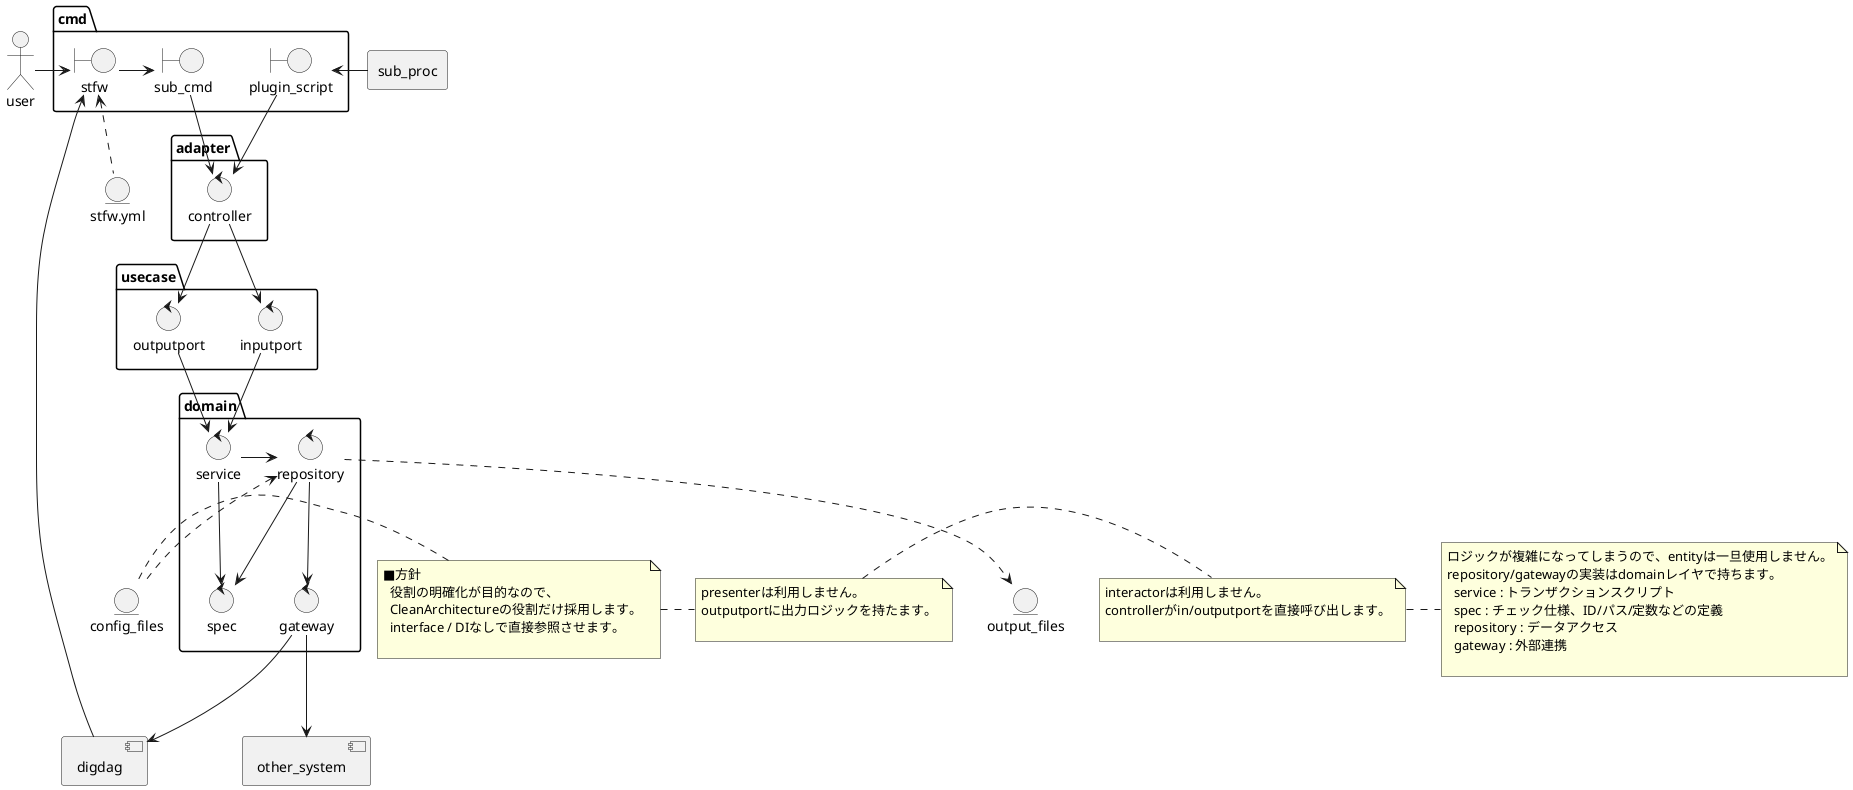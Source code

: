 @startuml
/'-------------------------------------------------------
    定義
  -------------------------------------------------------'/
actor user
agent sub_proc
component digdag
component other_system

package cmd {
  boundary stfw
  boundary sub_cmd

  boundary plugin_script
}
package adapter {
  control controller
}
package usecase {
  control inputport
  control outputport
}
package domain {
  control service
  control spec
  control repository
  control gateway
}

entity stfw.yml
entity output_files
entity config_files


/'-------------------------------------------------------
    呼び出し
  -------------------------------------------------------'/
user -> stfw
digdag -up-> stfw
stfw -> sub_cmd
note left : \
■方針\n\
  役割の明確化が目的なので、 \n\
  CleanArchitectureの役割だけ採用します。 \n\
  interface / DIなしで直接参照させます。 \n
sub_proc -> plugin_script


sub_cmd -down-> controller
plugin_script -down-> controller
note right : \
presenterは利用しません。\n\
outputportに出力ロジックを持たます。\n


controller -down-> inputport
note right : \
interactorは利用しません。\n\
controllerがin/outputportを直接呼び出します。\n
controller -down-> outputport


inputport -down-> service
outputport -down-> service


service -down-> spec
service -right-> repository
repository -down-> gateway
repository -down-> spec
note right : \
ロジックが複雑になってしまうので、entityは一旦使用しません。\n\
repository/gatewayの実装はdomainレイヤで持ちます。\n\
  service : トランザクションスクリプト\n\
  spec : チェック仕様、ID/パス/定数などの定義\n\
  repository : データアクセス\n\
  gateway : 外部連携\n


gateway --> digdag
gateway --> other_system


stfw <.. stfw.yml
repository <.. config_files
repository ..> output_files


@enduml
